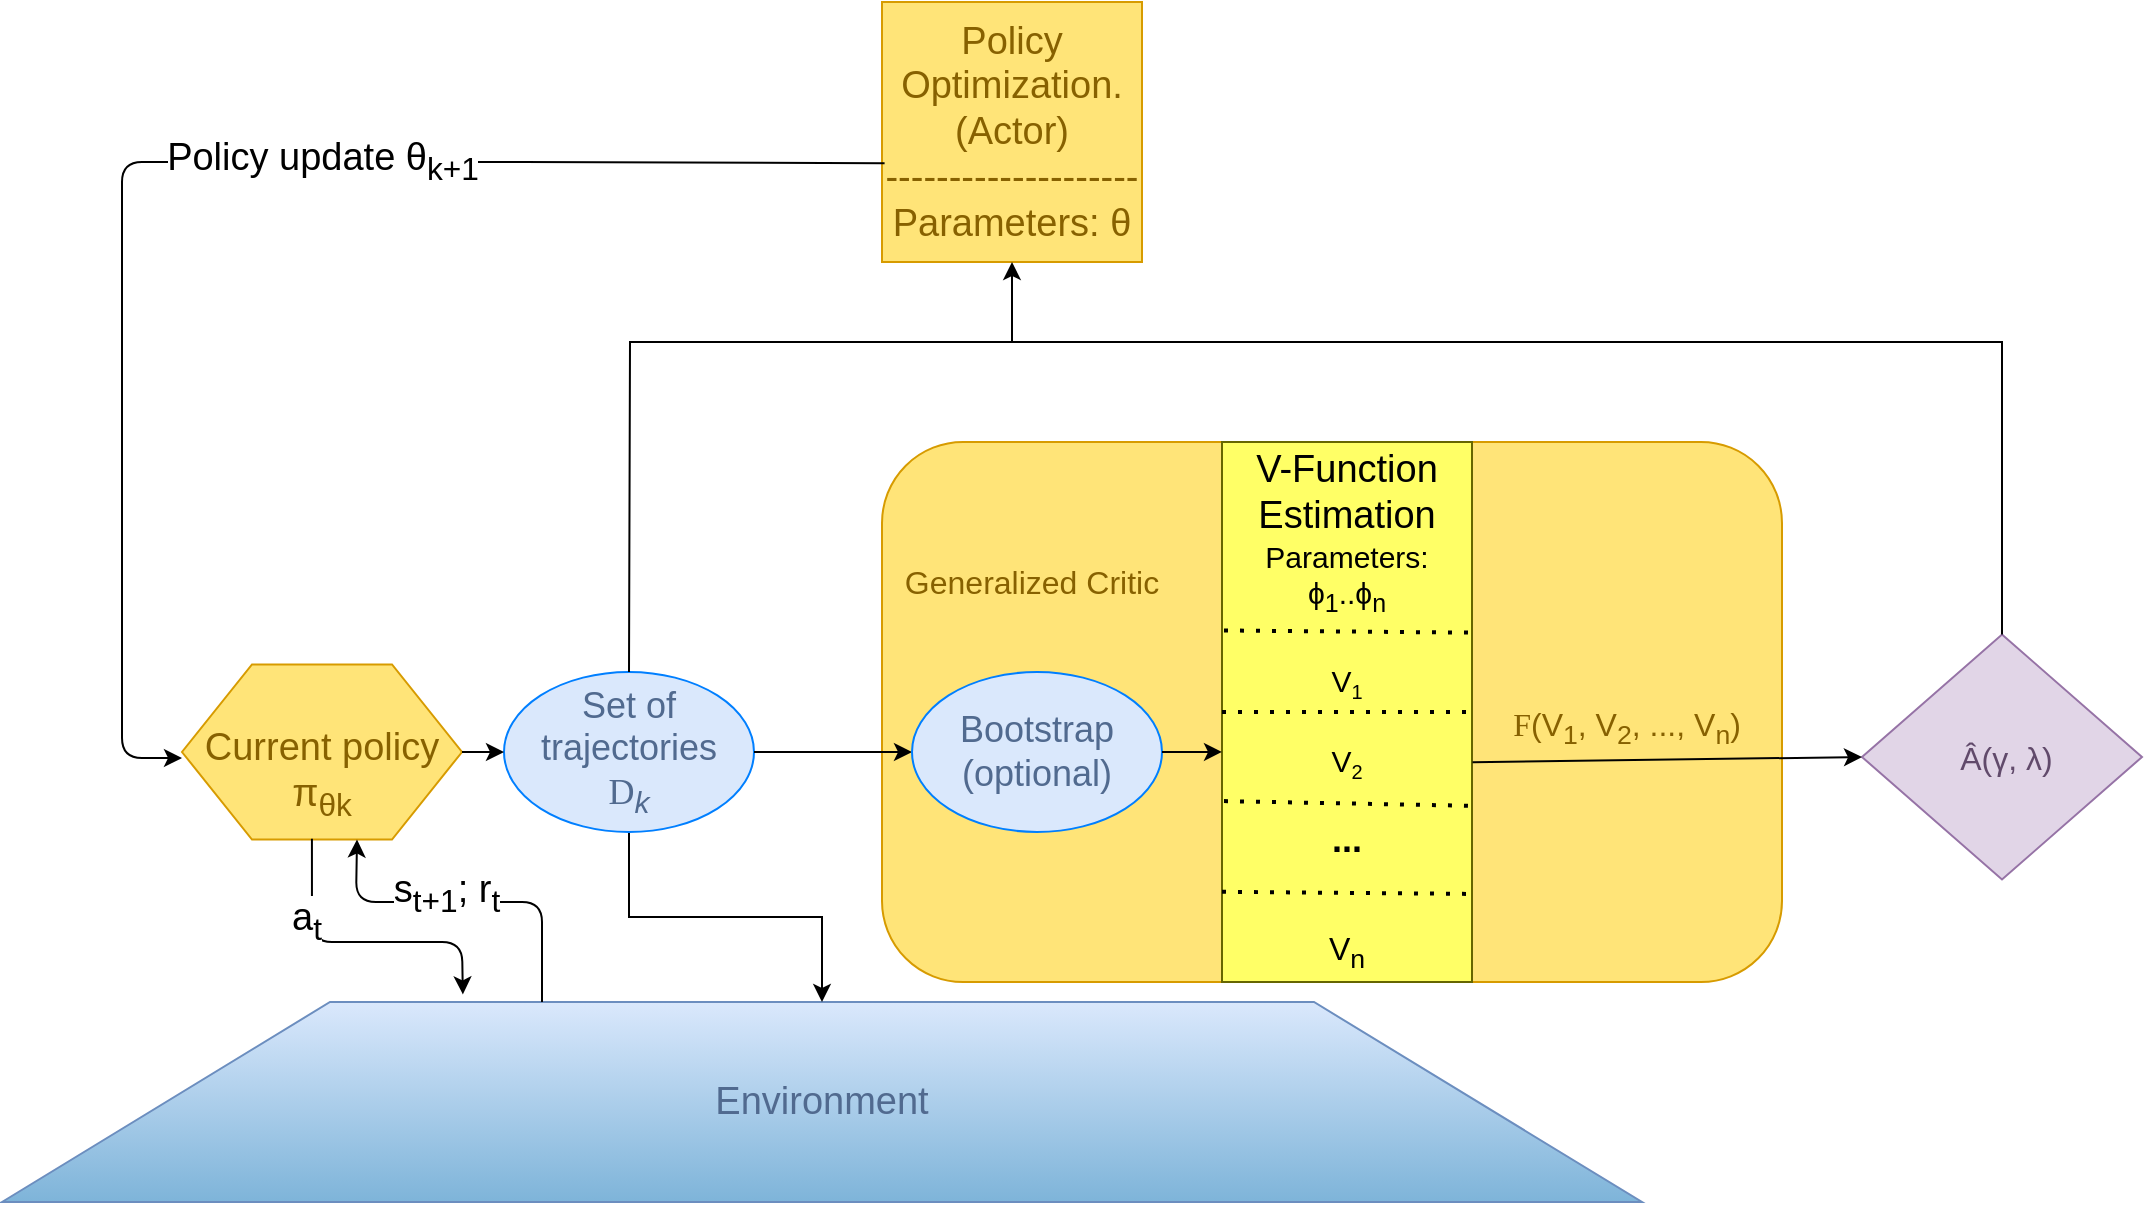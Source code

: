 <mxfile version="16.6.4" type="github">
  <diagram id="CBtYcYN0E58j1hZvyX2C" name="Page-1">
    <mxGraphModel dx="1038" dy="491" grid="1" gridSize="10" guides="1" tooltips="1" connect="1" arrows="1" fold="1" page="1" pageScale="1" pageWidth="827" pageHeight="1169" math="0" shadow="0" extFonts="Mathcal^proxy?url=http%3A%2F%2Fwww.math.union.edu%2F~dpvc%2FjsMath%2Fdownload%2Fextra-fonts%2Fcmbsy10%2F10%2FjsMath-cmbsy10.ttf">
      <root>
        <mxCell id="0" />
        <mxCell id="1" parent="0" />
        <mxCell id="RmzvHsGWgh_MH3iOrA_7-23" value="" style="rounded=1;whiteSpace=wrap;html=1;fillColor=#FFE478;strokeColor=#d79b00;" parent="1" vertex="1">
          <mxGeometry x="540" y="330" width="450" height="270" as="geometry" />
        </mxCell>
        <mxCell id="RmzvHsGWgh_MH3iOrA_7-1" value="&lt;font style=&quot;font-size: 19px&quot; color=&quot;#516a8f&quot;&gt;Environment&lt;/font&gt;" style="shape=trapezoid;perimeter=trapezoidPerimeter;whiteSpace=wrap;html=1;fillColor=#dae8fc;strokeColor=#6c8ebf;gradientColor=#7EB4D9;fontColor=#6C8EBF;" parent="1" vertex="1">
          <mxGeometry x="100" y="610" width="820" height="100" as="geometry" />
        </mxCell>
        <mxCell id="RmzvHsGWgh_MH3iOrA_7-6" value="&lt;div&gt;&lt;font style=&quot;font-size: 19px&quot;&gt;&lt;br&gt;&lt;/font&gt;&lt;/div&gt;&lt;div&gt;&lt;font style=&quot;font-size: 19px&quot;&gt;Current policy π&lt;sub&gt;θk&lt;/sub&gt;&lt;/font&gt;&lt;/div&gt;" style="shape=hexagon;perimeter=hexagonPerimeter2;whiteSpace=wrap;html=1;fillColor=#FFE478;strokeColor=#d79b00;fontColor=#876100;" parent="1" vertex="1">
          <mxGeometry x="190" y="441.25" width="140" height="87.5" as="geometry" />
        </mxCell>
        <mxCell id="RmzvHsGWgh_MH3iOrA_7-8" value="" style="endArrow=classic;html=1;entryX=0.625;entryY=1;entryDx=0;entryDy=0;" parent="1" target="RmzvHsGWgh_MH3iOrA_7-6" edge="1">
          <mxGeometry width="50" height="50" relative="1" as="geometry">
            <mxPoint x="370" y="610" as="sourcePoint" />
            <mxPoint x="410" y="570" as="targetPoint" />
            <Array as="points">
              <mxPoint x="370" y="560" />
              <mxPoint x="277" y="560" />
            </Array>
          </mxGeometry>
        </mxCell>
        <mxCell id="RmzvHsGWgh_MH3iOrA_7-9" value="&lt;font style=&quot;font-size: 19px&quot;&gt;s&lt;sub&gt;t+1&lt;/sub&gt;; r&lt;sub&gt;t&lt;br style=&quot;font-size: 19px&quot;&gt;&lt;/sub&gt;&lt;/font&gt;" style="text;html=1;align=center;verticalAlign=middle;resizable=0;points=[];labelBackgroundColor=#ffffff;" parent="RmzvHsGWgh_MH3iOrA_7-8" vertex="1" connectable="0">
          <mxGeometry x="0.13" y="-4" relative="1" as="geometry">
            <mxPoint as="offset" />
          </mxGeometry>
        </mxCell>
        <mxCell id="RmzvHsGWgh_MH3iOrA_7-10" value="" style="endArrow=classic;html=1;exitX=0.464;exitY=0.995;exitDx=0;exitDy=0;entryX=0.281;entryY=-0.038;entryDx=0;entryDy=0;entryPerimeter=0;exitPerimeter=0;" parent="1" source="RmzvHsGWgh_MH3iOrA_7-6" target="RmzvHsGWgh_MH3iOrA_7-1" edge="1">
          <mxGeometry width="50" height="50" relative="1" as="geometry">
            <mxPoint x="280" y="670" as="sourcePoint" />
            <mxPoint x="380" y="619" as="targetPoint" />
            <Array as="points">
              <mxPoint x="255" y="580" />
              <mxPoint x="330" y="580" />
            </Array>
          </mxGeometry>
        </mxCell>
        <mxCell id="RmzvHsGWgh_MH3iOrA_7-15" value="&lt;font style=&quot;font-size: 19px&quot;&gt;a&lt;sub&gt;t&lt;/sub&gt;&lt;/font&gt;" style="text;html=1;align=center;verticalAlign=middle;resizable=0;points=[];labelBackgroundColor=#ffffff;" parent="RmzvHsGWgh_MH3iOrA_7-10" vertex="1" connectable="0">
          <mxGeometry x="-0.465" y="-3" relative="1" as="geometry">
            <mxPoint as="offset" />
          </mxGeometry>
        </mxCell>
        <mxCell id="Fr9fYsFIPIr6GJxDXEtX-15" value="" style="edgeStyle=orthogonalEdgeStyle;rounded=0;orthogonalLoop=1;jettySize=auto;html=1;fontFamily=Helvetica;fontSize=16;fontColor=#007FFF;" parent="1" source="RmzvHsGWgh_MH3iOrA_7-18" target="RmzvHsGWgh_MH3iOrA_7-1" edge="1">
          <mxGeometry relative="1" as="geometry" />
        </mxCell>
        <mxCell id="RmzvHsGWgh_MH3iOrA_7-18" value="&lt;div style=&quot;font-size: 18px&quot;&gt;&lt;font style=&quot;font-size: 18px&quot;&gt;Set of trajectories&lt;/font&gt;&lt;/div&gt;&lt;div style=&quot;font-size: 18px&quot;&gt;&lt;font style=&quot;font-size: 18px&quot;&gt; &lt;font style=&quot;font-size: 18px&quot; face=&quot;Mathcal&quot;&gt;D&lt;font style=&quot;font-size: 18px&quot; face=&quot;Helvetica&quot;&gt;&lt;i&gt;&lt;sub&gt;k&lt;/sub&gt;&lt;/i&gt;&lt;/font&gt;&lt;/font&gt;&lt;/font&gt;&lt;/div&gt;" style="ellipse;whiteSpace=wrap;html=1;fillColor=#DAE8FC;strokeColor=#007FFF;fontColor=#516A8F;" parent="1" vertex="1">
          <mxGeometry x="351" y="445" width="125" height="80" as="geometry" />
        </mxCell>
        <mxCell id="RmzvHsGWgh_MH3iOrA_7-19" value="&lt;div style=&quot;font-size: 16px&quot;&gt;&lt;font style=&quot;font-size: 16px&quot;&gt;&amp;nbsp;Â(γ, λ)&lt;/font&gt;&lt;/div&gt;" style="rhombus;whiteSpace=wrap;html=1;fillColor=#e1d5e7;strokeColor=#9673a6;fontColor=#614A6B;" parent="1" vertex="1">
          <mxGeometry x="1030" y="426.25" width="140" height="122.5" as="geometry" />
        </mxCell>
        <mxCell id="RmzvHsGWgh_MH3iOrA_7-21" value="&lt;div style=&quot;font-size: 19px&quot;&gt;&lt;font style=&quot;font-size: 19px&quot;&gt;Policy Optimization.&lt;/font&gt;&lt;/div&gt;&lt;div style=&quot;font-size: 19px&quot;&gt;&lt;font style=&quot;font-size: 19px&quot;&gt;(Actor)&lt;/font&gt;&lt;/div&gt;&lt;div style=&quot;font-size: 19px&quot;&gt;&lt;font style=&quot;font-size: 19px&quot;&gt;--------------------&lt;br&gt;&lt;/font&gt;&lt;/div&gt;&lt;div style=&quot;font-size: 19px&quot;&gt;&lt;font style=&quot;font-size: 19px&quot;&gt;Parameters: θ&lt;/font&gt;&lt;/div&gt;" style="whiteSpace=wrap;html=1;aspect=fixed;fillColor=#FFE478;strokeColor=#D79B00;fontColor=#876100;" parent="1" vertex="1">
          <mxGeometry x="540" y="110" width="130" height="130" as="geometry" />
        </mxCell>
        <mxCell id="RmzvHsGWgh_MH3iOrA_7-22" value="" style="endArrow=classic;html=1;entryX=0;entryY=0.5;entryDx=0;entryDy=0;exitX=1;exitY=0.5;exitDx=0;exitDy=0;" parent="1" source="RmzvHsGWgh_MH3iOrA_7-6" target="RmzvHsGWgh_MH3iOrA_7-18" edge="1">
          <mxGeometry width="50" height="50" relative="1" as="geometry">
            <mxPoint x="284" y="410" as="sourcePoint" />
            <mxPoint x="330" y="380" as="targetPoint" />
            <Array as="points" />
          </mxGeometry>
        </mxCell>
        <mxCell id="RmzvHsGWgh_MH3iOrA_7-37" value="&lt;div style=&quot;font-size: 14px;&quot;&gt;.&lt;/div&gt;&lt;div style=&quot;font-size: 14px;&quot;&gt;.&lt;/div&gt;&lt;div style=&quot;font-size: 14px;&quot;&gt;.&lt;br style=&quot;font-size: 14px;&quot;&gt;&lt;/div&gt;" style="text;html=1;strokeColor=none;fillColor=none;align=center;verticalAlign=middle;whiteSpace=wrap;rounded=0;spacingTop=-18;fontSize=14;fontStyle=1" parent="1" vertex="1">
          <mxGeometry x="665" y="515" width="145" height="5" as="geometry" />
        </mxCell>
        <mxCell id="RmzvHsGWgh_MH3iOrA_7-56" value="" style="endArrow=classic;html=1;fontSize=14;exitX=0.01;exitY=0.62;exitDx=0;exitDy=0;exitPerimeter=0;" parent="1" source="RmzvHsGWgh_MH3iOrA_7-21" edge="1">
          <mxGeometry width="50" height="50" relative="1" as="geometry">
            <mxPoint x="560" y="240" as="sourcePoint" />
            <mxPoint x="190" y="488" as="targetPoint" />
            <Array as="points">
              <mxPoint x="350" y="190" />
              <mxPoint x="160" y="190" />
              <mxPoint x="160" y="410" />
              <mxPoint x="160" y="488" />
            </Array>
          </mxGeometry>
        </mxCell>
        <mxCell id="ZijJecFq53u-MACHuBQo-7" value="&lt;font style=&quot;font-size: 19px&quot;&gt;Policy update θ&lt;sub&gt;k+1&lt;/sub&gt;&lt;/font&gt;" style="text;html=1;align=center;verticalAlign=middle;resizable=0;points=[];labelBackgroundColor=#ffffff;" parent="RmzvHsGWgh_MH3iOrA_7-56" vertex="1" connectable="0">
          <mxGeometry x="-0.102" y="-3" relative="1" as="geometry">
            <mxPoint x="37" y="3" as="offset" />
          </mxGeometry>
        </mxCell>
        <mxCell id="ynZLZ3Bg_vq16qwTZree-1" value="" style="endArrow=classic;html=1;exitX=1;exitY=0.5;exitDx=0;exitDy=0;entryX=0;entryY=0.5;entryDx=0;entryDy=0;" parent="1" source="RmzvHsGWgh_MH3iOrA_7-18" target="m35WSBL_48CowSra_QS6-3" edge="1">
          <mxGeometry width="50" height="50" relative="1" as="geometry">
            <mxPoint x="475.71" y="490" as="sourcePoint" />
            <mxPoint x="550" y="491.25" as="targetPoint" />
          </mxGeometry>
        </mxCell>
        <UserObject label="&lt;font style=&quot;font-size: 16px&quot; color=&quot;#876100&quot;&gt;Generalized Critic&lt;/font&gt;" placeholders="1" name="Variable" id="ePtwVaKY78PeLxzQFcq3-3">
          <mxCell style="text;html=1;strokeColor=none;fillColor=none;align=center;verticalAlign=middle;whiteSpace=wrap;overflow=hidden;" parent="1" vertex="1">
            <mxGeometry x="540" y="380" width="150" height="40" as="geometry" />
          </mxCell>
        </UserObject>
        <mxCell id="Fr9fYsFIPIr6GJxDXEtX-3" value="&lt;div&gt;&lt;font style=&quot;font-size: 19px&quot;&gt;&lt;br&gt;&lt;/font&gt;&lt;/div&gt;&lt;div&gt;&lt;font style=&quot;font-size: 19px&quot;&gt;V-Function Estimation&lt;/font&gt;&lt;/div&gt;&lt;div&gt;&lt;font style=&quot;font-size: 15px&quot;&gt;Parameters:&lt;/font&gt;&lt;/div&gt;&lt;span style=&quot;font-size: 15px&quot;&gt;ϕ&lt;sub&gt;1&lt;/sub&gt;..&lt;/span&gt;&lt;span style=&quot;font-size: 15px&quot;&gt;ϕ&lt;sub&gt;n&lt;br&gt;&lt;br&gt;&lt;/sub&gt;&lt;/span&gt;&lt;span style=&quot;font-size: 15px&quot;&gt;V&lt;/span&gt;&lt;sub&gt;1&lt;/sub&gt;&lt;span style=&quot;font-size: 15px&quot;&gt;&lt;sub&gt;&lt;br&gt;&lt;/sub&gt;&lt;/span&gt;&lt;span style=&quot;font-size: 15px&quot;&gt;&lt;br&gt;&lt;/span&gt;&lt;div&gt;&lt;span style=&quot;font-size: 15px&quot;&gt;V&lt;/span&gt;&lt;sub&gt;2&lt;/sub&gt;&lt;br&gt;&lt;/div&gt;&lt;div&gt;&lt;font style=&quot;font-size: 15px&quot;&gt;&lt;br&gt;&lt;/font&gt;&lt;/div&gt;&lt;div style=&quot;font-size: 15px&quot;&gt;&lt;b style=&quot;font-size: 18px&quot;&gt;...&lt;/b&gt;&lt;br&gt;&lt;/div&gt;&lt;div&gt;&lt;br&gt;&lt;/div&gt;&lt;div style=&quot;font-size: 16px&quot;&gt;&lt;br&gt;&lt;/div&gt;&lt;div style=&quot;font-size: 16px&quot;&gt;V&lt;sub&gt;n&lt;/sub&gt;&lt;/div&gt;&lt;div style=&quot;font-size: 16px&quot;&gt;&lt;sub&gt;&lt;br&gt;&lt;/sub&gt;&lt;/div&gt;" style="rounded=0;whiteSpace=wrap;html=1;strokeColor=#666600;fillColor=#FFFF66;" parent="1" vertex="1">
          <mxGeometry x="710" y="330" width="125" height="270" as="geometry" />
        </mxCell>
        <mxCell id="Fr9fYsFIPIr6GJxDXEtX-4" value="" style="endArrow=classic;html=1;entryX=0;entryY=0.5;entryDx=0;entryDy=0;exitX=1.002;exitY=0.593;exitDx=0;exitDy=0;exitPerimeter=0;" parent="1" target="RmzvHsGWgh_MH3iOrA_7-19" edge="1" source="Fr9fYsFIPIr6GJxDXEtX-3">
          <mxGeometry width="50" height="50" relative="1" as="geometry">
            <mxPoint x="830" y="490" as="sourcePoint" />
            <mxPoint x="990" y="487" as="targetPoint" />
            <Array as="points" />
          </mxGeometry>
        </mxCell>
        <mxCell id="Fr9fYsFIPIr6GJxDXEtX-14" value="&lt;font data-font-src=&quot;proxy?url=http%3A%2F%2Fwww.math.union.edu%2F~dpvc%2FjsMath%2Fdownload%2Fextra-fonts%2Fcmbsy10%2F10%2FjsMath-cmbsy10.ttf&quot; face=&quot;Mathcal&quot; color=&quot;#876100&quot;&gt;F&lt;font face=&quot;Helvetica&quot;&gt;(V&lt;sub&gt;1&lt;/sub&gt;, V&lt;sub&gt;2&lt;/sub&gt;, ..., V&lt;sub&gt;n&lt;/sub&gt;)&lt;/font&gt;&lt;/font&gt;&lt;span style=&quot;white-space: pre&quot;&gt;&lt;/span&gt;" style="edgeLabel;html=1;align=center;verticalAlign=middle;resizable=0;points=[];fontSize=16;labelBackgroundColor=#FFE478;" parent="Fr9fYsFIPIr6GJxDXEtX-4" vertex="1" connectable="0">
          <mxGeometry x="-0.378" y="3" relative="1" as="geometry">
            <mxPoint x="16" y="-14" as="offset" />
          </mxGeometry>
        </mxCell>
        <mxCell id="Fr9fYsFIPIr6GJxDXEtX-6" value="" style="endArrow=none;dashed=1;html=1;dashPattern=1 3;strokeWidth=2;rounded=0;exitX=0;exitY=0.5;exitDx=0;exitDy=0;entryX=1;entryY=0.5;entryDx=0;entryDy=0;" parent="1" source="Fr9fYsFIPIr6GJxDXEtX-3" target="Fr9fYsFIPIr6GJxDXEtX-3" edge="1">
          <mxGeometry width="50" height="50" relative="1" as="geometry">
            <mxPoint x="640" y="450" as="sourcePoint" />
            <mxPoint x="760" y="450" as="targetPoint" />
            <Array as="points" />
          </mxGeometry>
        </mxCell>
        <mxCell id="Fr9fYsFIPIr6GJxDXEtX-7" value="" style="endArrow=none;dashed=1;html=1;dashPattern=1 3;strokeWidth=2;rounded=0;exitX=0.008;exitY=0.665;exitDx=0;exitDy=0;exitPerimeter=0;entryX=1.027;entryY=0.674;entryDx=0;entryDy=0;entryPerimeter=0;" parent="1" source="Fr9fYsFIPIr6GJxDXEtX-3" edge="1" target="Fr9fYsFIPIr6GJxDXEtX-3">
          <mxGeometry width="50" height="50" relative="1" as="geometry">
            <mxPoint x="640" y="495" as="sourcePoint" />
            <mxPoint x="760" y="518" as="targetPoint" />
            <Array as="points" />
          </mxGeometry>
        </mxCell>
        <mxCell id="Fr9fYsFIPIr6GJxDXEtX-8" value="" style="endArrow=none;dashed=1;html=1;dashPattern=1 3;strokeWidth=2;rounded=0;entryX=0.992;entryY=0.353;entryDx=0;entryDy=0;entryPerimeter=0;exitX=0.008;exitY=0.349;exitDx=0;exitDy=0;exitPerimeter=0;" parent="1" source="Fr9fYsFIPIr6GJxDXEtX-3" target="Fr9fYsFIPIr6GJxDXEtX-3" edge="1">
          <mxGeometry width="50" height="50" relative="1" as="geometry">
            <mxPoint x="490" y="500" as="sourcePoint" />
            <mxPoint x="540" y="450" as="targetPoint" />
            <Array as="points" />
          </mxGeometry>
        </mxCell>
        <mxCell id="Fr9fYsFIPIr6GJxDXEtX-9" value="" style="endArrow=none;dashed=1;html=1;dashPattern=1 3;strokeWidth=2;rounded=0;exitX=0;exitY=0.833;exitDx=0;exitDy=0;exitPerimeter=0;entryX=1.02;entryY=0.837;entryDx=0;entryDy=0;entryPerimeter=0;" parent="1" source="Fr9fYsFIPIr6GJxDXEtX-3" edge="1" target="Fr9fYsFIPIr6GJxDXEtX-3">
          <mxGeometry width="50" height="50" relative="1" as="geometry">
            <mxPoint x="650" y="554" as="sourcePoint" />
            <mxPoint x="770" y="560" as="targetPoint" />
            <Array as="points" />
          </mxGeometry>
        </mxCell>
        <mxCell id="m35WSBL_48CowSra_QS6-3" value="&lt;div style=&quot;font-size: 18px&quot;&gt;Bootstrap (optional)&lt;/div&gt;" style="ellipse;whiteSpace=wrap;html=1;fillColor=#DAE8FC;strokeColor=#007FFF;fontColor=#516A8F;" vertex="1" parent="1">
          <mxGeometry x="555" y="445" width="125" height="80" as="geometry" />
        </mxCell>
        <mxCell id="m35WSBL_48CowSra_QS6-9" value="" style="endArrow=none;html=1;rounded=0;fontColor=#516A8F;entryX=0.5;entryY=0;entryDx=0;entryDy=0;" edge="1" parent="1" target="RmzvHsGWgh_MH3iOrA_7-19">
          <mxGeometry width="50" height="50" relative="1" as="geometry">
            <mxPoint x="600" y="280" as="sourcePoint" />
            <mxPoint x="1100" y="420" as="targetPoint" />
            <Array as="points">
              <mxPoint x="1100" y="280" />
            </Array>
          </mxGeometry>
        </mxCell>
        <mxCell id="m35WSBL_48CowSra_QS6-11" value="" style="endArrow=classic;html=1;rounded=0;fontColor=#516A8F;exitX=0.5;exitY=0;exitDx=0;exitDy=0;entryX=0.5;entryY=1;entryDx=0;entryDy=0;" edge="1" parent="1" source="RmzvHsGWgh_MH3iOrA_7-18" target="RmzvHsGWgh_MH3iOrA_7-21">
          <mxGeometry width="50" height="50" relative="1" as="geometry">
            <mxPoint x="580" y="390" as="sourcePoint" />
            <mxPoint x="630" y="340" as="targetPoint" />
            <Array as="points">
              <mxPoint x="414" y="280" />
              <mxPoint x="605" y="280" />
            </Array>
          </mxGeometry>
        </mxCell>
        <mxCell id="m35WSBL_48CowSra_QS6-15" value="" style="endArrow=classic;html=1;rounded=0;fontColor=#516A8F;exitX=1;exitY=0.5;exitDx=0;exitDy=0;entryX=0;entryY=0.574;entryDx=0;entryDy=0;entryPerimeter=0;" edge="1" parent="1" source="m35WSBL_48CowSra_QS6-3" target="Fr9fYsFIPIr6GJxDXEtX-3">
          <mxGeometry width="50" height="50" relative="1" as="geometry">
            <mxPoint x="590" y="410" as="sourcePoint" />
            <mxPoint x="640" y="360" as="targetPoint" />
          </mxGeometry>
        </mxCell>
      </root>
    </mxGraphModel>
  </diagram>
</mxfile>
